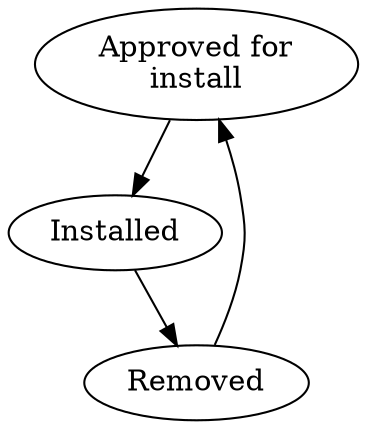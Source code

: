 digraph G {
    graph [overlap=false];
    app [label="Approved for\ninstall"];
    in [label="Installed"];
    rm [label="Removed"];
    app -> in -> rm -> app;
}

